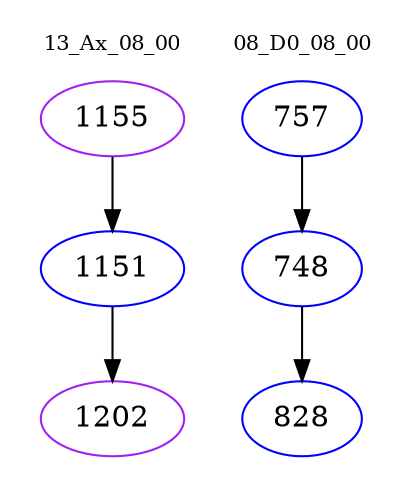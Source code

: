 digraph{
subgraph cluster_0 {
color = white
label = "13_Ax_08_00";
fontsize=10;
T0_1155 [label="1155", color="purple"]
T0_1155 -> T0_1151 [color="black"]
T0_1151 [label="1151", color="blue"]
T0_1151 -> T0_1202 [color="black"]
T0_1202 [label="1202", color="purple"]
}
subgraph cluster_1 {
color = white
label = "08_D0_08_00";
fontsize=10;
T1_757 [label="757", color="blue"]
T1_757 -> T1_748 [color="black"]
T1_748 [label="748", color="blue"]
T1_748 -> T1_828 [color="black"]
T1_828 [label="828", color="blue"]
}
}
